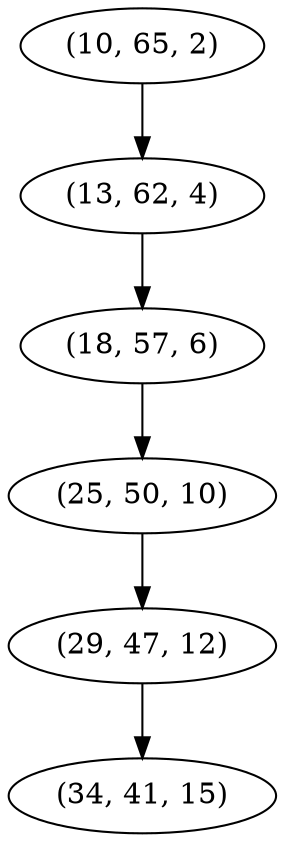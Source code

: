 digraph tree {
    "(10, 65, 2)";
    "(13, 62, 4)";
    "(18, 57, 6)";
    "(25, 50, 10)";
    "(29, 47, 12)";
    "(34, 41, 15)";
    "(10, 65, 2)" -> "(13, 62, 4)";
    "(13, 62, 4)" -> "(18, 57, 6)";
    "(18, 57, 6)" -> "(25, 50, 10)";
    "(25, 50, 10)" -> "(29, 47, 12)";
    "(29, 47, 12)" -> "(34, 41, 15)";
}
